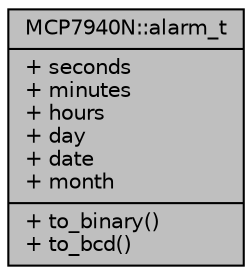 digraph "MCP7940N::alarm_t"
{
  edge [fontname="Helvetica",fontsize="10",labelfontname="Helvetica",labelfontsize="10"];
  node [fontname="Helvetica",fontsize="10",shape=record];
  Node1 [label="{MCP7940N::alarm_t\n|+ seconds\l+ minutes\l+ hours\l+ day\l+ date\l+ month\l|+ to_binary()\l+ to_bcd()\l}",height=0.2,width=0.4,color="black", fillcolor="grey75", style="filled", fontcolor="black"];
}
